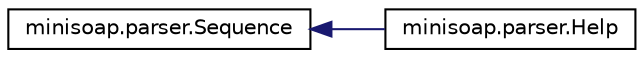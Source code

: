 digraph "Graphical Class Hierarchy"
{
  edge [fontname="Helvetica",fontsize="10",labelfontname="Helvetica",labelfontsize="10"];
  node [fontname="Helvetica",fontsize="10",shape=record];
  rankdir="LR";
  Node0 [label="minisoap.parser.Sequence",height=0.2,width=0.4,color="black", fillcolor="white", style="filled",URL="$classminisoap_1_1parser_1_1Sequence.html",tooltip="These are the classes used to construct the parsing tree. "];
  Node0 -> Node1 [dir="back",color="midnightblue",fontsize="10",style="solid",fontname="Helvetica"];
  Node1 [label="minisoap.parser.Help",height=0.2,width=0.4,color="black", fillcolor="white", style="filled",URL="$classminisoap_1_1parser_1_1Help.html"];
}
